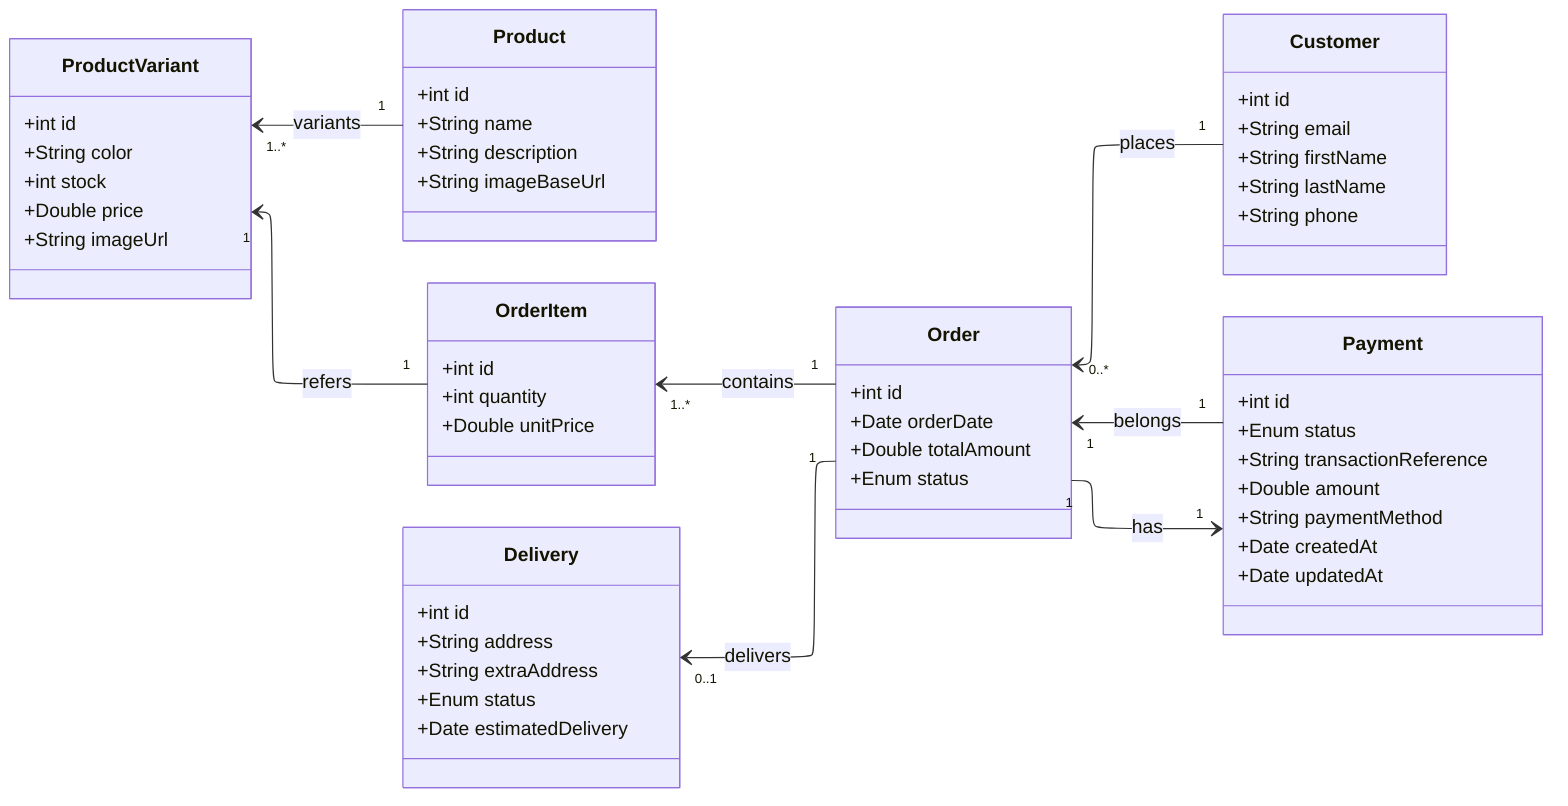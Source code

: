 ---
config:
  layout: elk
---
classDiagram
direction RL

    class Customer {
        +int id
        +String email
        +String firstName
        +String lastName
        +String phone
    }

    class Product {
        +int id
        +String name
        +String description
        +String imageBaseUrl
    }

    class ProductVariant {
        +int id
        +String color
        +int stock
        +Double price
        +String imageUrl
    }

    class Order {
        +int id
        +Date orderDate
        +Double totalAmount
        +Enum status
    }

    class OrderItem {
        +int id
        +int quantity
        +Double unitPrice
    }

    class Delivery {
        +int id
        +String address
        +String extraAddress
        +Enum status
        +Date estimatedDelivery
    }

    class Payment {
        +int id
        +Enum status
        +String transactionReference
        +Double amount
        +String paymentMethod
        +Date createdAt
        +Date updatedAt
    }

    %% Relaciones
    Customer "1" --> "0..*" Order : places
    Order "1" --> "1..*" OrderItem : contains
    OrderItem "1" --> "1" ProductVariant : refers
    Product "1" --> "1..*" ProductVariant: variants
    Order "1" --> "0..1" Delivery : delivers
    Order "1" --> "1" Payment : has
    Payment "1" --> "1" Order : belongs